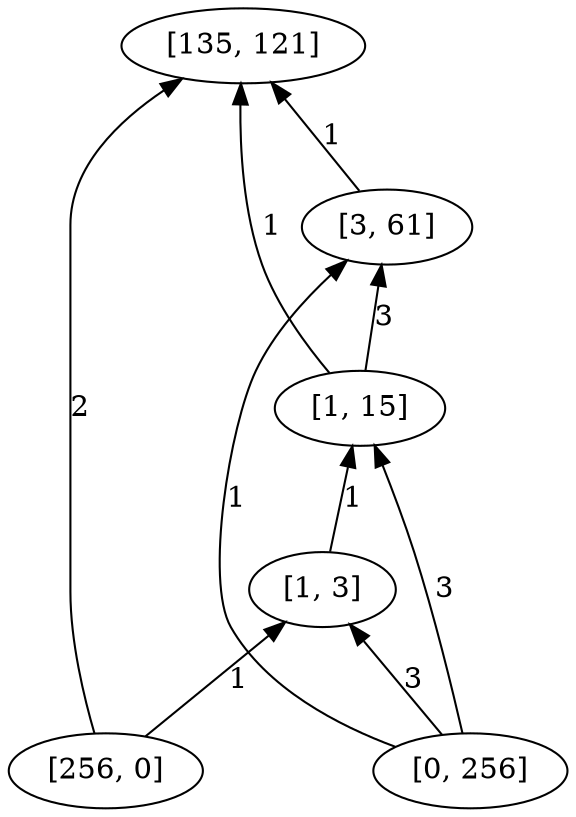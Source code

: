 digraph "DD" { 
rankdir = "BT" 
graph [ ordering = "out"];
5001 -> 1[label = "2"];
5001 -> 4[label = "1"];
5002 -> 2[label = "1"];
5002 -> 3[label = "3"];
5002 -> 4[label = "3"];
2 -> 1[label = "1"];
3 -> 1[label = "1"];
3 -> 2[label = "3"];
4 -> 3[label = "1"];
5001 [label = "[256, 0]",  shape = oval]
5002 [label = "[0, 256]",  shape = oval]
1 [label = "[135, 121]",  shape = oval]
2 [label = "[3, 61]",  shape = oval]
3 [label = "[1, 15]",  shape = oval]
4 [label = "[1, 3]",  shape = oval]
}
